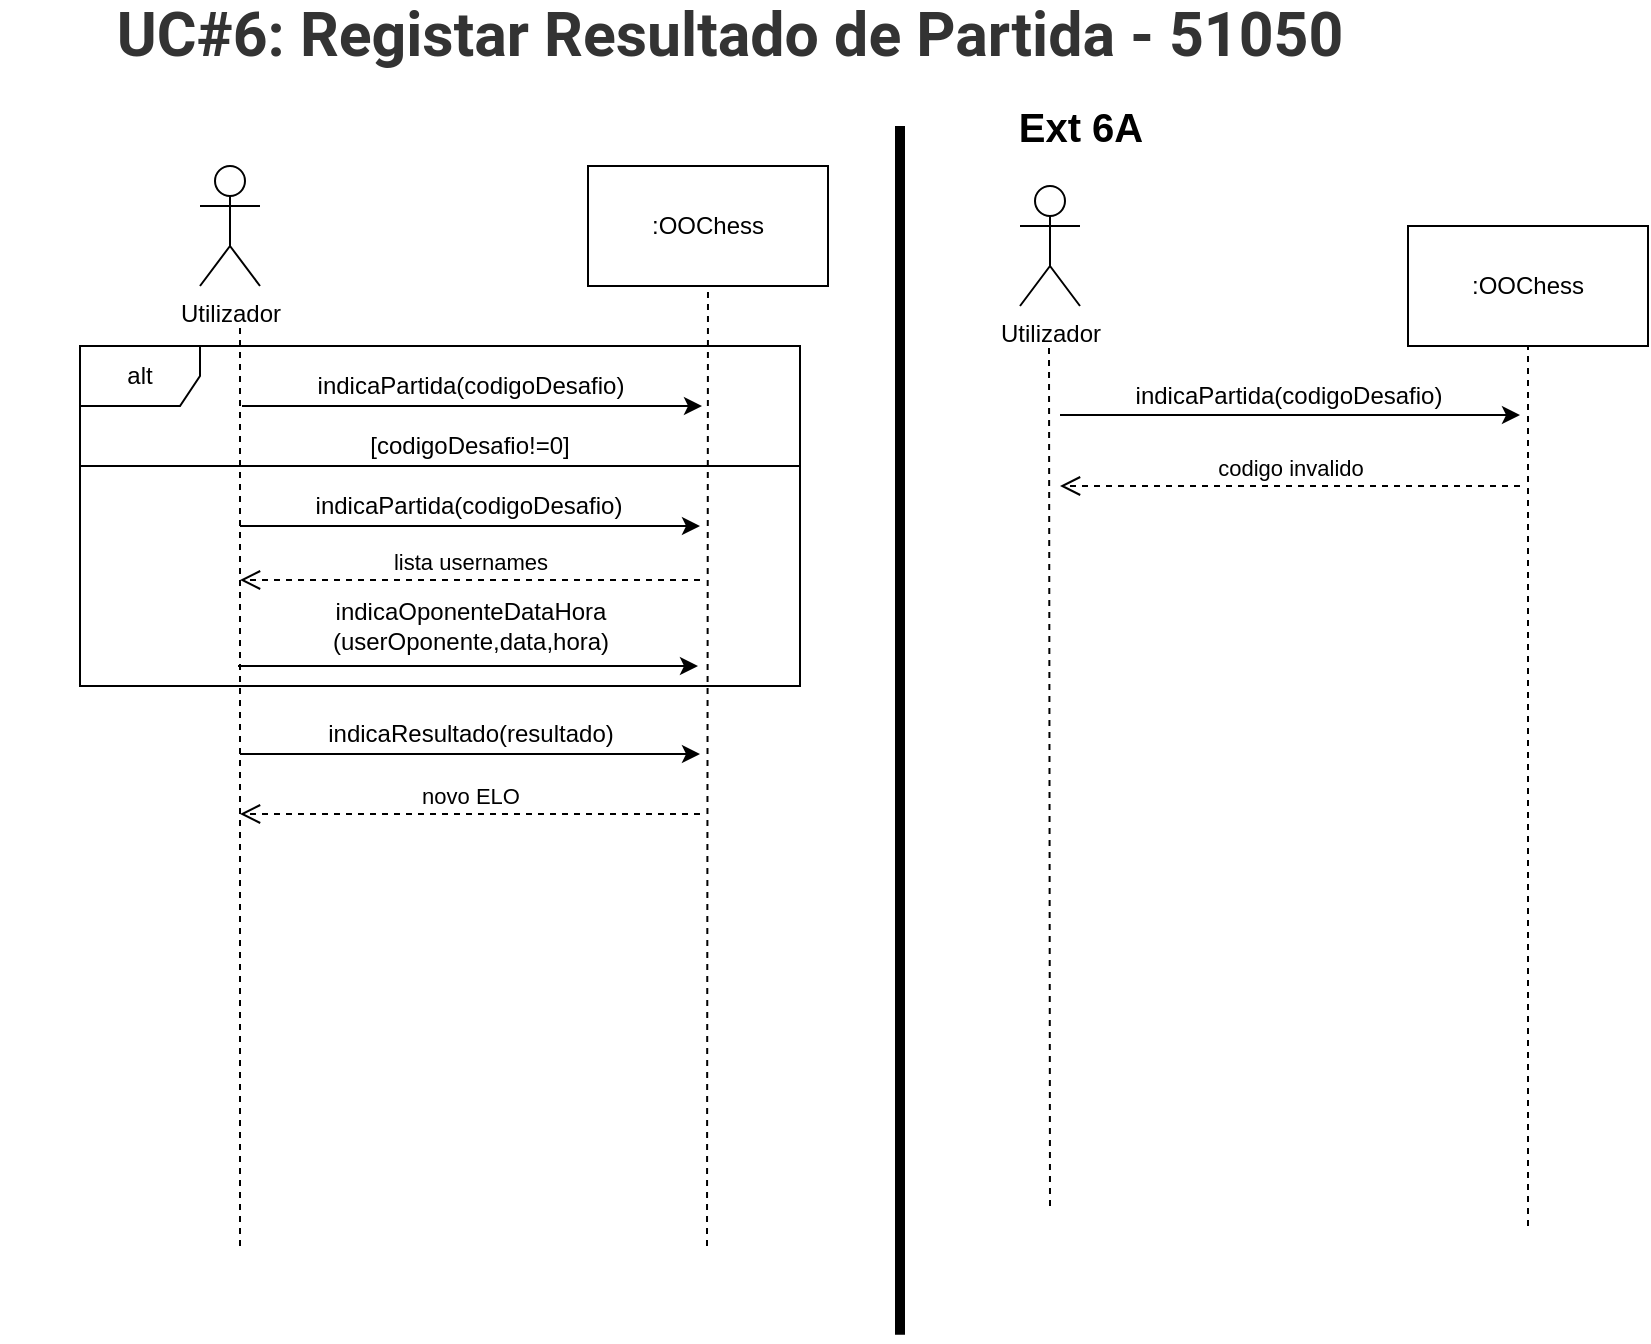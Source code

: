 <mxfile version="14.4.3" type="device"><diagram id="lAatPXI5rVU7KdKESi_a" name="UC6"><mxGraphModel dx="1086" dy="846" grid="1" gridSize="10" guides="1" tooltips="1" connect="1" arrows="1" fold="1" page="1" pageScale="1" pageWidth="827" pageHeight="1169" math="0" shadow="0"><root><mxCell id="0"/><mxCell id="1" parent="0"/><mxCell id="jlftb3fajzzuPo_1C0K0-31" value="alt" style="shape=umlFrame;whiteSpace=wrap;html=1;" parent="1" vertex="1"><mxGeometry x="40" y="190" width="360" height="60" as="geometry"/></mxCell><mxCell id="jlftb3fajzzuPo_1C0K0-34" value="" style="html=1;fillColor=none;" parent="1" vertex="1"><mxGeometry x="40" y="250" width="360" height="110" as="geometry"/></mxCell><mxCell id="jlftb3fajzzuPo_1C0K0-1" value="&lt;h2 id=&quot;yui_3_17_2_1_1615818344883_52&quot; style=&quot;box-sizing: border-box ; margin: 0px 0px 10px ; line-height: 1.2 ; font-size: 1.9rem ; color: rgb(51 , 51 , 51) ; font-family: &amp;#34;roboto&amp;#34; , sans-serif ; text-align: left&quot;&gt;UC#6: Registar Resultado de Partida - 51050&lt;/h2&gt;" style="text;html=1;strokeColor=none;fillColor=none;align=center;verticalAlign=middle;whiteSpace=wrap;rounded=0;" parent="1" vertex="1"><mxGeometry y="30" width="730" height="20" as="geometry"/></mxCell><mxCell id="jlftb3fajzzuPo_1C0K0-2" value="Utilizador" style="shape=umlActor;verticalLabelPosition=bottom;verticalAlign=top;html=1;outlineConnect=0;" parent="1" vertex="1"><mxGeometry x="100" y="100" width="30" height="60" as="geometry"/></mxCell><mxCell id="jlftb3fajzzuPo_1C0K0-3" value=":OOChess" style="rounded=0;whiteSpace=wrap;html=1;" parent="1" vertex="1"><mxGeometry x="294" y="100" width="120" height="60" as="geometry"/></mxCell><mxCell id="jlftb3fajzzuPo_1C0K0-10" value="" style="endArrow=none;dashed=1;html=1;" parent="1" edge="1"><mxGeometry width="50" height="50" relative="1" as="geometry"><mxPoint x="120" y="640" as="sourcePoint"/><mxPoint x="120" y="180" as="targetPoint"/></mxGeometry></mxCell><mxCell id="jlftb3fajzzuPo_1C0K0-11" value="" style="endArrow=none;dashed=1;html=1;entryX=0.5;entryY=1;entryDx=0;entryDy=0;" parent="1" target="jlftb3fajzzuPo_1C0K0-3" edge="1"><mxGeometry width="50" height="50" relative="1" as="geometry"><mxPoint x="353.5" y="640" as="sourcePoint"/><mxPoint x="353.5" y="180" as="targetPoint"/></mxGeometry></mxCell><mxCell id="jlftb3fajzzuPo_1C0K0-14" value="" style="endArrow=classic;html=1;" parent="1" edge="1"><mxGeometry width="50" height="50" relative="1" as="geometry"><mxPoint x="121" y="220" as="sourcePoint"/><mxPoint x="351" y="220" as="targetPoint"/></mxGeometry></mxCell><mxCell id="jlftb3fajzzuPo_1C0K0-15" value="indicaPartida(codigoDesafio)" style="text;html=1;align=center;verticalAlign=middle;resizable=0;points=[];autosize=1;" parent="1" vertex="1"><mxGeometry x="150" y="200" width="170" height="20" as="geometry"/></mxCell><mxCell id="jlftb3fajzzuPo_1C0K0-21" value="lista usernames" style="html=1;verticalAlign=bottom;endArrow=open;dashed=1;endSize=8;" parent="1" edge="1"><mxGeometry relative="1" as="geometry"><mxPoint x="350" y="307" as="sourcePoint"/><mxPoint x="120" y="307" as="targetPoint"/></mxGeometry></mxCell><mxCell id="jlftb3fajzzuPo_1C0K0-22" value="" style="endArrow=classic;html=1;" parent="1" edge="1"><mxGeometry width="50" height="50" relative="1" as="geometry"><mxPoint x="119" y="350" as="sourcePoint"/><mxPoint x="349" y="350" as="targetPoint"/></mxGeometry></mxCell><mxCell id="jlftb3fajzzuPo_1C0K0-23" value="indicaOponenteDataHora&lt;br&gt;(userOponente,data,hora)" style="text;html=1;align=center;verticalAlign=middle;resizable=0;points=[];autosize=1;" parent="1" vertex="1"><mxGeometry x="160" y="315" width="150" height="30" as="geometry"/></mxCell><mxCell id="jlftb3fajzzuPo_1C0K0-27" value="" style="endArrow=classic;html=1;" parent="1" edge="1"><mxGeometry width="50" height="50" relative="1" as="geometry"><mxPoint x="120" y="394" as="sourcePoint"/><mxPoint x="350" y="394" as="targetPoint"/></mxGeometry></mxCell><mxCell id="jlftb3fajzzuPo_1C0K0-28" value="indicaResultado(resultado)" style="text;html=1;align=center;verticalAlign=middle;resizable=0;points=[];autosize=1;" parent="1" vertex="1"><mxGeometry x="155" y="374" width="160" height="20" as="geometry"/></mxCell><mxCell id="jlftb3fajzzuPo_1C0K0-29" value="novo ELO" style="html=1;verticalAlign=bottom;endArrow=open;dashed=1;endSize=8;" parent="1" edge="1"><mxGeometry relative="1" as="geometry"><mxPoint x="350" y="424" as="sourcePoint"/><mxPoint x="120" y="424" as="targetPoint"/></mxGeometry></mxCell><mxCell id="jlftb3fajzzuPo_1C0K0-36" value="&lt;b&gt;&lt;font style=&quot;font-size: 20px&quot;&gt;Ext 6A&lt;/font&gt;&lt;/b&gt;" style="text;html=1;align=center;verticalAlign=middle;resizable=0;points=[];autosize=1;" parent="1" vertex="1"><mxGeometry x="500" y="70" width="80" height="20" as="geometry"/></mxCell><mxCell id="jlftb3fajzzuPo_1C0K0-38" value=":OOChess" style="rounded=0;whiteSpace=wrap;html=1;" parent="1" vertex="1"><mxGeometry x="704" y="130" width="120" height="60" as="geometry"/></mxCell><mxCell id="jlftb3fajzzuPo_1C0K0-39" value="" style="endArrow=none;dashed=1;html=1;" parent="1" edge="1"><mxGeometry width="50" height="50" relative="1" as="geometry"><mxPoint x="525" y="620" as="sourcePoint"/><mxPoint x="524.5" y="190" as="targetPoint"/></mxGeometry></mxCell><mxCell id="jlftb3fajzzuPo_1C0K0-40" value="" style="endArrow=none;dashed=1;html=1;entryX=0.5;entryY=1;entryDx=0;entryDy=0;" parent="1" target="jlftb3fajzzuPo_1C0K0-38" edge="1"><mxGeometry width="50" height="50" relative="1" as="geometry"><mxPoint x="764" y="630" as="sourcePoint"/><mxPoint x="763.5" y="210" as="targetPoint"/></mxGeometry></mxCell><mxCell id="jlftb3fajzzuPo_1C0K0-41" value="" style="endArrow=classic;html=1;" parent="1" edge="1"><mxGeometry width="50" height="50" relative="1" as="geometry"><mxPoint x="530" y="224.5" as="sourcePoint"/><mxPoint x="760" y="224.5" as="targetPoint"/></mxGeometry></mxCell><mxCell id="jlftb3fajzzuPo_1C0K0-42" value="indicaPartida(codigoDesafio)" style="text;html=1;align=center;verticalAlign=middle;resizable=0;points=[];autosize=1;" parent="1" vertex="1"><mxGeometry x="559" y="204.5" width="170" height="20" as="geometry"/></mxCell><mxCell id="jlftb3fajzzuPo_1C0K0-43" value="codigo invalido" style="html=1;verticalAlign=bottom;endArrow=open;dashed=1;endSize=8;" parent="1" edge="1"><mxGeometry relative="1" as="geometry"><mxPoint x="760" y="260" as="sourcePoint"/><mxPoint x="530" y="260" as="targetPoint"/></mxGeometry></mxCell><mxCell id="jlftb3fajzzuPo_1C0K0-45" value="" style="endArrow=none;html=1;strokeWidth=5;" parent="1" edge="1"><mxGeometry width="50" height="50" relative="1" as="geometry"><mxPoint x="450" y="684.4" as="sourcePoint"/><mxPoint x="450" y="80" as="targetPoint"/></mxGeometry></mxCell><mxCell id="_jk5NcnHJHls5oa1qv0n-1" value="Utilizador" style="shape=umlActor;verticalLabelPosition=bottom;verticalAlign=top;html=1;outlineConnect=0;" parent="1" vertex="1"><mxGeometry x="510" y="110" width="30" height="60" as="geometry"/></mxCell><mxCell id="u09lfY-xVd89Ak7wA8kq-1" value="[codigoDesafio!=0]" style="text;html=1;strokeColor=none;fillColor=none;align=center;verticalAlign=middle;whiteSpace=wrap;rounded=0;" parent="1" vertex="1"><mxGeometry x="215" y="230" width="40" height="20" as="geometry"/></mxCell><mxCell id="cX1SI1UPCZT0flxCj0bw-1" value="" style="endArrow=classic;html=1;" parent="1" edge="1"><mxGeometry width="50" height="50" relative="1" as="geometry"><mxPoint x="120" y="280" as="sourcePoint"/><mxPoint x="350" y="280" as="targetPoint"/></mxGeometry></mxCell><mxCell id="cX1SI1UPCZT0flxCj0bw-2" value="indicaPartida(codigoDesafio)" style="text;html=1;align=center;verticalAlign=middle;resizable=0;points=[];autosize=1;" parent="1" vertex="1"><mxGeometry x="149" y="260" width="170" height="20" as="geometry"/></mxCell></root></mxGraphModel></diagram></mxfile>
